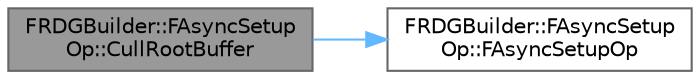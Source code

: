 digraph "FRDGBuilder::FAsyncSetupOp::CullRootBuffer"
{
 // INTERACTIVE_SVG=YES
 // LATEX_PDF_SIZE
  bgcolor="transparent";
  edge [fontname=Helvetica,fontsize=10,labelfontname=Helvetica,labelfontsize=10];
  node [fontname=Helvetica,fontsize=10,shape=box,height=0.2,width=0.4];
  rankdir="LR";
  Node1 [id="Node000001",label="FRDGBuilder::FAsyncSetup\lOp::CullRootBuffer",height=0.2,width=0.4,color="gray40", fillcolor="grey60", style="filled", fontcolor="black",tooltip=" "];
  Node1 -> Node2 [id="edge1_Node000001_Node000002",color="steelblue1",style="solid",tooltip=" "];
  Node2 [id="Node000002",label="FRDGBuilder::FAsyncSetup\lOp::FAsyncSetupOp",height=0.2,width=0.4,color="grey40", fillcolor="white", style="filled",URL="$d8/d36/structFRDGBuilder_1_1FAsyncSetupOp.html#af5077ad458dbd25c6ecf2835c07b41d6",tooltip=" "];
}
